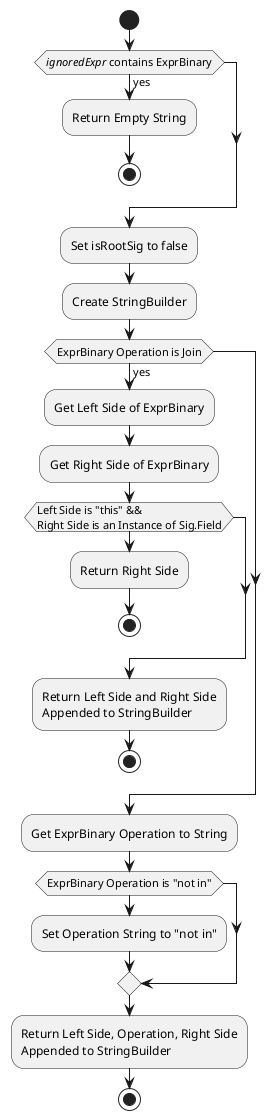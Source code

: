@startuml
start
if(//ignoredExpr// contains ExprBinary) then (yes)
:Return Empty String;
stop
endif
:Set isRootSig to false;
:Create StringBuilder;
if(ExprBinary Operation is Join) then (yes)
:Get Left Side of ExprBinary;
:Get Right Side of ExprBinary;
if (Left Side is "this" &&
Right Side is an Instance of Sig.Field)
:Return Right Side;
stop
endif
:Return Left Side and Right Side
Appended to StringBuilder;
stop
endif
:Get ExprBinary Operation to String;
if(ExprBinary Operation is "not in")
:Set Operation String to "not in";
endif
:Return Left Side, Operation, Right Side
Appended to StringBuilder;
stop
@enduml